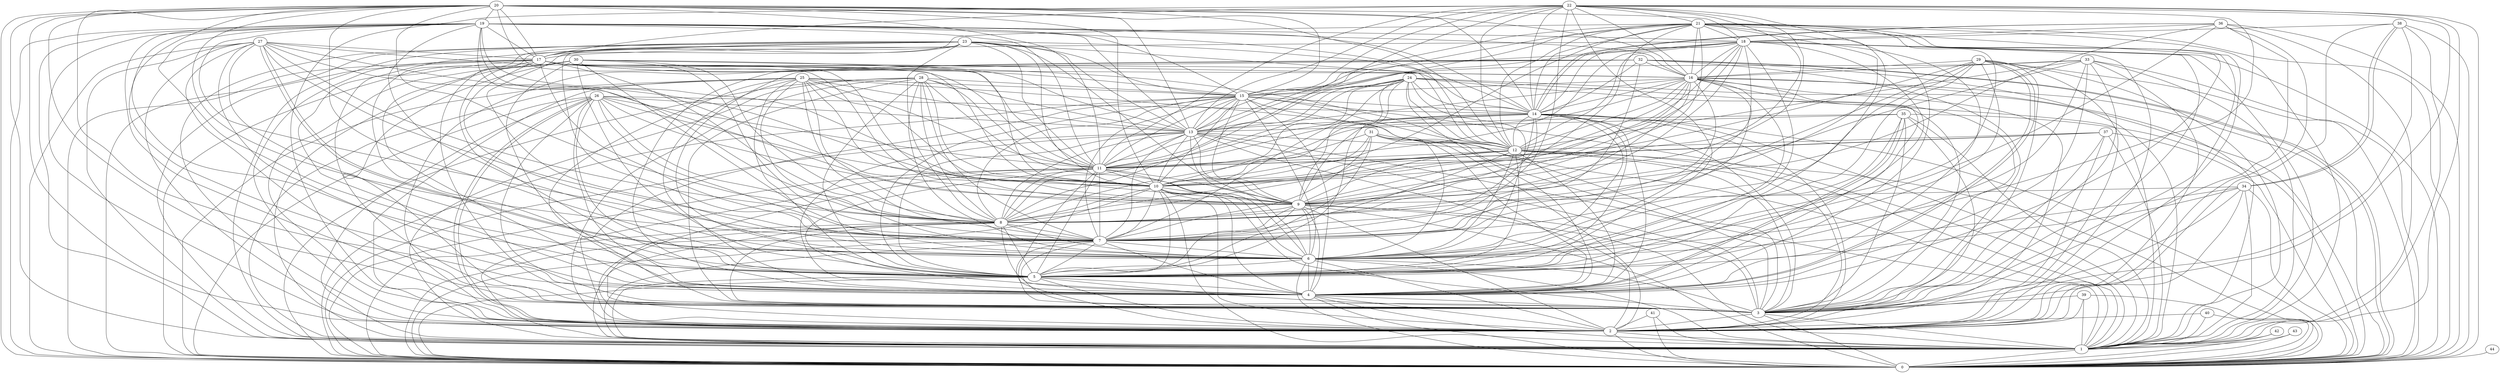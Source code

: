 graph G {
0;
1;
2;
3;
4;
5;
6;
7;
8;
9;
10;
11;
12;
13;
14;
15;
16;
17;
18;
19;
20;
21;
22;
23;
24;
25;
26;
27;
28;
29;
30;
31;
32;
33;
34;
35;
36;
37;
38;
39;
40;
41;
42;
43;
44;
44--0 ;
43--0 ;
43--1 ;
42--1 ;
42--0 ;
41--2 ;
41--0 ;
41--1 ;
40--1 ;
40--0 ;
40--2 ;
39--3 ;
39--1 ;
39--2 ;
39--0 ;
38--34 ;
38--34 ;
38--3 ;
38--18 ;
38--0 ;
38--1 ;
38--2 ;
37--1 ;
37--11 ;
37--11 ;
37--12 ;
37--3 ;
37--2 ;
37--0 ;
36--9 ;
36--6 ;
36--18 ;
36--14 ;
36--14 ;
36--2 ;
36--0 ;
36--3 ;
36--1 ;
35--5 ;
35--4 ;
35--11 ;
35--4 ;
35--13 ;
35--0 ;
35--3 ;
35--2 ;
35--1 ;
34--9 ;
34--6 ;
34--2 ;
34--0 ;
34--5 ;
34--3 ;
34--1 ;
33--9 ;
33--5 ;
33--16 ;
33--15 ;
33--12 ;
33--2 ;
33--0 ;
33--3 ;
33--1 ;
33--4 ;
32--0 ;
32--1 ;
32--0 ;
32--14 ;
32--16 ;
32--2 ;
32--7 ;
32--4 ;
32--3 ;
32--5 ;
31--12 ;
31--6 ;
31--1 ;
31--7 ;
31--2 ;
31--4 ;
31--3 ;
31--5 ;
31--8 ;
31--10 ;
30--10 ;
30--16 ;
30--0 ;
30--3 ;
30--6 ;
30--4 ;
30--5 ;
30--8 ;
30--7 ;
30--2 ;
30--1 ;
29--4 ;
29--7 ;
29--5 ;
29--4 ;
29--0 ;
29--8 ;
29--16 ;
29--1 ;
29--3 ;
29--10 ;
29--6 ;
29--2 ;
28--5 ;
28--13 ;
28--15 ;
28--7 ;
28--8 ;
28--2 ;
28--11 ;
28--6 ;
28--1 ;
28--10 ;
28--0 ;
28--3 ;
28--9 ;
27--8 ;
27--2 ;
27--17 ;
27--6 ;
27--6 ;
27--3 ;
27--10 ;
27--5 ;
27--0 ;
27--11 ;
27--7 ;
27--1 ;
27--9 ;
27--4 ;
26--1 ;
26--5 ;
26--14 ;
26--7 ;
26--11 ;
26--2 ;
26--2 ;
26--8 ;
26--3 ;
26--13 ;
26--0 ;
26--10 ;
26--9 ;
26--4 ;
25--4 ;
25--1 ;
25--0 ;
25--7 ;
25--2 ;
25--12 ;
25--10 ;
25--9 ;
25--3 ;
25--5 ;
25--11 ;
25--15 ;
25--6 ;
25--8 ;
25--13 ;
24--14 ;
24--10 ;
24--9 ;
24--0 ;
24--6 ;
24--3 ;
24--11 ;
24--4 ;
24--12 ;
24--5 ;
24--7 ;
24--1 ;
24--8 ;
24--15 ;
24--13 ;
23--5 ;
23--15 ;
23--1 ;
23--3 ;
23--11 ;
23--12 ;
23--2 ;
23--8 ;
23--9 ;
23--10 ;
23--0 ;
23--4 ;
23--17 ;
23--13 ;
23--7 ;
23--14 ;
23--6 ;
22--15 ;
22--6 ;
22--2 ;
22--4 ;
22--21 ;
22--16 ;
22--9 ;
22--12 ;
22--5 ;
22--10 ;
22--13 ;
22--8 ;
22--1 ;
22--14 ;
22--3 ;
22--11 ;
22--17 ;
22--7 ;
22--0 ;
21--11 ;
21--18 ;
21--8 ;
21--0 ;
21--6 ;
21--9 ;
21--5 ;
21--12 ;
21--15 ;
21--10 ;
21--3 ;
21--1 ;
21--14 ;
21--7 ;
21--17 ;
21--13 ;
21--4 ;
21--16 ;
21--2 ;
20--19 ;
20--5 ;
20--10 ;
20--0 ;
20--7 ;
20--16 ;
20--15 ;
20--8 ;
20--14 ;
20--12 ;
20--9 ;
20--13 ;
20--11 ;
20--17 ;
20--1 ;
20--4 ;
20--18 ;
20--2 ;
20--6 ;
20--3 ;
19--18 ;
19--9 ;
19--3 ;
19--8 ;
19--2 ;
19--5 ;
19--15 ;
19--0 ;
19--11 ;
19--12 ;
19--13 ;
19--1 ;
19--16 ;
19--4 ;
19--14 ;
19--6 ;
19--17 ;
19--10 ;
19--7 ;
18--17 ;
18--3 ;
18--9 ;
18--7 ;
18--14 ;
18--15 ;
18--2 ;
18--13 ;
18--6 ;
18--0 ;
18--1 ;
18--5 ;
18--8 ;
18--11 ;
18--12 ;
18--4 ;
18--16 ;
18--10 ;
17--5 ;
17--7 ;
17--6 ;
17--8 ;
17--15 ;
17--0 ;
17--13 ;
17--2 ;
17--10 ;
17--12 ;
17--11 ;
17--9 ;
17--1 ;
17--4 ;
17--3 ;
17--14 ;
17--16 ;
16--9 ;
16--1 ;
16--10 ;
16--3 ;
16--4 ;
16--2 ;
16--8 ;
16--5 ;
16--11 ;
16--12 ;
16--14 ;
16--0 ;
16--15 ;
16--6 ;
16--13 ;
16--7 ;
15--3 ;
15--1 ;
15--4 ;
15--7 ;
15--5 ;
15--14 ;
15--8 ;
15--10 ;
15--9 ;
15--11 ;
15--2 ;
15--0 ;
15--13 ;
15--12 ;
15--6 ;
14--6 ;
14--7 ;
14--1 ;
14--10 ;
14--12 ;
14--2 ;
14--8 ;
14--13 ;
14--5 ;
14--3 ;
14--11 ;
14--0 ;
14--9 ;
14--4 ;
13--2 ;
13--5 ;
13--6 ;
13--1 ;
13--8 ;
13--11 ;
13--0 ;
13--3 ;
13--9 ;
13--4 ;
13--10 ;
13--7 ;
13--12 ;
12--10 ;
12--2 ;
12--9 ;
12--6 ;
12--0 ;
12--11 ;
12--8 ;
12--1 ;
12--7 ;
12--3 ;
12--4 ;
12--5 ;
11--2 ;
11--7 ;
11--4 ;
11--1 ;
11--3 ;
11--5 ;
11--6 ;
11--10 ;
11--0 ;
11--8 ;
11--9 ;
10--5 ;
10--0 ;
10--7 ;
10--4 ;
10--8 ;
10--2 ;
10--9 ;
10--6 ;
10--1 ;
10--3 ;
9--6 ;
9--7 ;
9--1 ;
9--4 ;
9--0 ;
9--3 ;
9--2 ;
9--8 ;
9--5 ;
8--2 ;
8--5 ;
8--1 ;
8--0 ;
8--3 ;
8--4 ;
8--6 ;
8--7 ;
7--1 ;
7--6 ;
7--0 ;
7--2 ;
7--3 ;
7--4 ;
7--5 ;
6--4 ;
6--0 ;
6--1 ;
6--3 ;
6--2 ;
6--5 ;
5--2 ;
5--1 ;
5--3 ;
5--0 ;
5--4 ;
4--3 ;
4--2 ;
4--0 ;
4--1 ;
3--2 ;
3--0 ;
3--1 ;
2--0 ;
2--1 ;
1--0 ;
}
